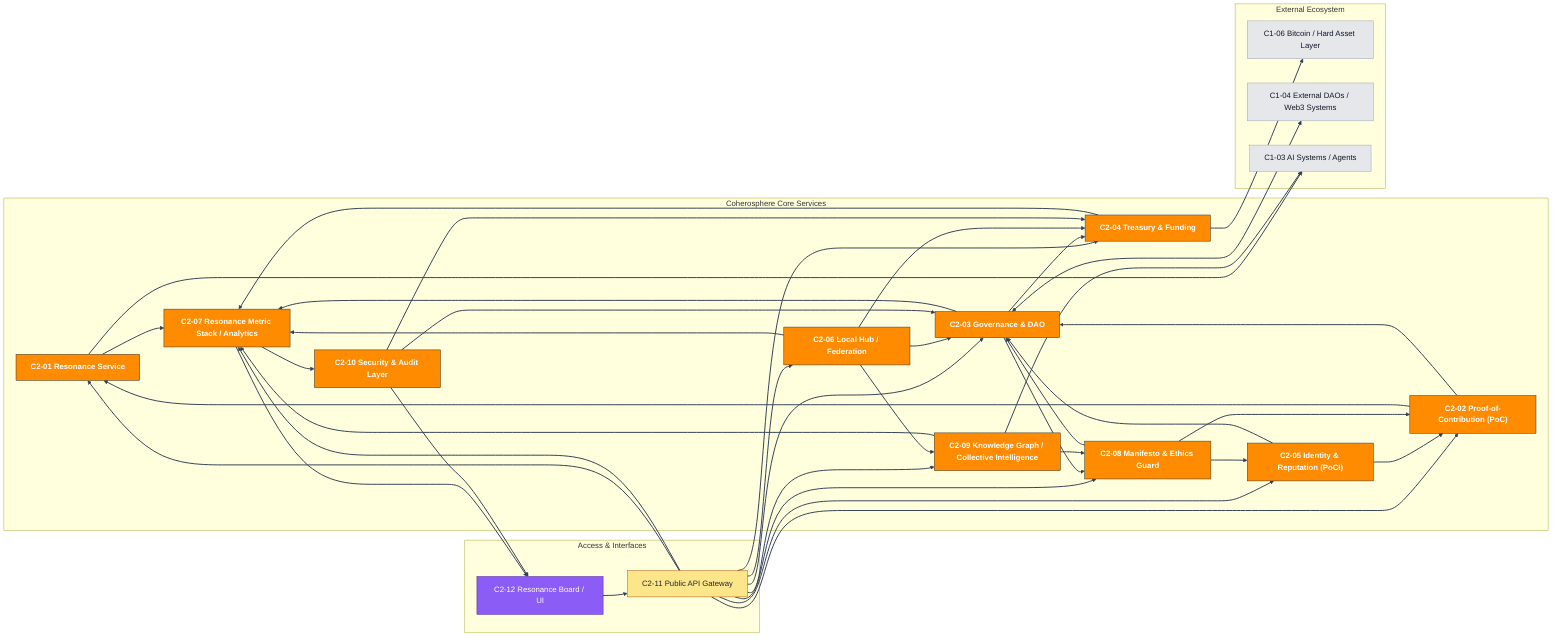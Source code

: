 flowchart LR
  %% ====== Styles ======
  classDef container fill:#ff8b00,stroke:#333,color:#fff,font-weight:bold;
  classDef event fill:#22c55e,stroke:#065f46,color:#083344;
  classDef control fill:#fde68a,stroke:#b45309,color:#1f2937;
  classDef ui fill:#8b5cf6,stroke:#4c1d95,color:#ffffff;
  classDef ext fill:#e5e7eb,stroke:#9ca3af,color:#111827;
  linkStyle default stroke:#334155,stroke-width:2px;

  %% ====== Containers ======
  subgraph CORE["Coherosphere Core Services"]
    RS["C2-01 Resonance Service"]:::container
    POC["C2-02 Proof-of-Contribution (PoC)"]:::container
    GOV["C2-03 Governance & DAO"]:::container
    TRE["C2-04 Treasury & Funding"]:::container
    ID["C2-05 Identity & Reputation (PoCI)"]:::container
    HUB["C2-06 Local Hub / Federation"]:::container
    MET["C2-07 Resonance Metric Stack / Analytics"]:::container
    ETH["C2-08 Manifesto & Ethics Guard"]:::container
    KG["C2-09 Knowledge Graph / Collective Intelligence"]:::container
    SEC["C2-10 Security & Audit Layer"]:::container
  end

  subgraph ACCESS["Access & Interfaces"]
    API["C2-11 Public API Gateway"]:::control
    UI["C2-12 Resonance Board / UI"]:::ui
  end

  subgraph EXTERNAL["External Ecosystem"]
    BTC["C1-06 Bitcoin / Hard Asset Layer"]:::ext
    EXTDAO["C1-04 External DAOs / Web3 Systems"]:::ext
    AI["C1-03 AI Systems / Agents"]:::ext
  end

  %% ====== Primary Data / Event Flows ======

  %% === User / API Layer ===
  UI --> API
  API --> POC
  API --> GOV
  API --> TRE
  API --> RS
  API --> ID
  API --> MET
  API --> KG
  API --> HUB
  API --> ETH

  %% === Core Interactions ===
  POC --> RS
  RS --> MET
  POC --> GOV
  GOV --> TRE
  GOV --> ETH
  GOV --> MET
  TRE --> MET
  ID --> GOV
  ID --> POC
  ETH --> POC
  ETH --> GOV
  ETH --> ID
  KG --> ETH
  KG --> MET
  HUB --> GOV
  HUB --> MET
  HUB --> TRE
  HUB --> KG
  SEC --> GOV
  SEC --> TRE
  MET --> SEC

  %% === External Dependencies ===
  TRE --> BTC
  GOV <--> EXTDAO
  RS --> AI
  KG --> AI

  %% === Observability / Transparency ===
  MET --> UI
  SEC --> UI

  %% === Legend (informal grouping) ===
  %% Green arrows = events (implicit)
  %% Yellow boxes = access layer
  %% Orange boxes = core logic
  %% Purple = UI layer
  %% Grey = external ecosystems